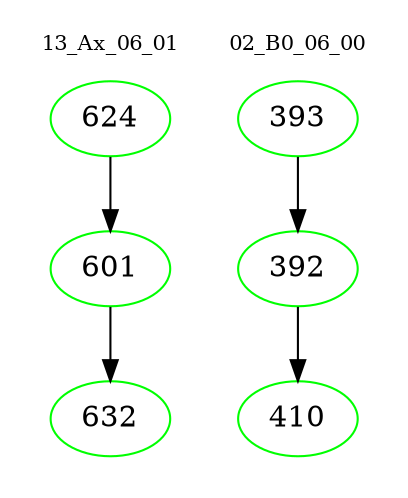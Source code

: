 digraph{
subgraph cluster_0 {
color = white
label = "13_Ax_06_01";
fontsize=10;
T0_624 [label="624", color="green"]
T0_624 -> T0_601 [color="black"]
T0_601 [label="601", color="green"]
T0_601 -> T0_632 [color="black"]
T0_632 [label="632", color="green"]
}
subgraph cluster_1 {
color = white
label = "02_B0_06_00";
fontsize=10;
T1_393 [label="393", color="green"]
T1_393 -> T1_392 [color="black"]
T1_392 [label="392", color="green"]
T1_392 -> T1_410 [color="black"]
T1_410 [label="410", color="green"]
}
}
